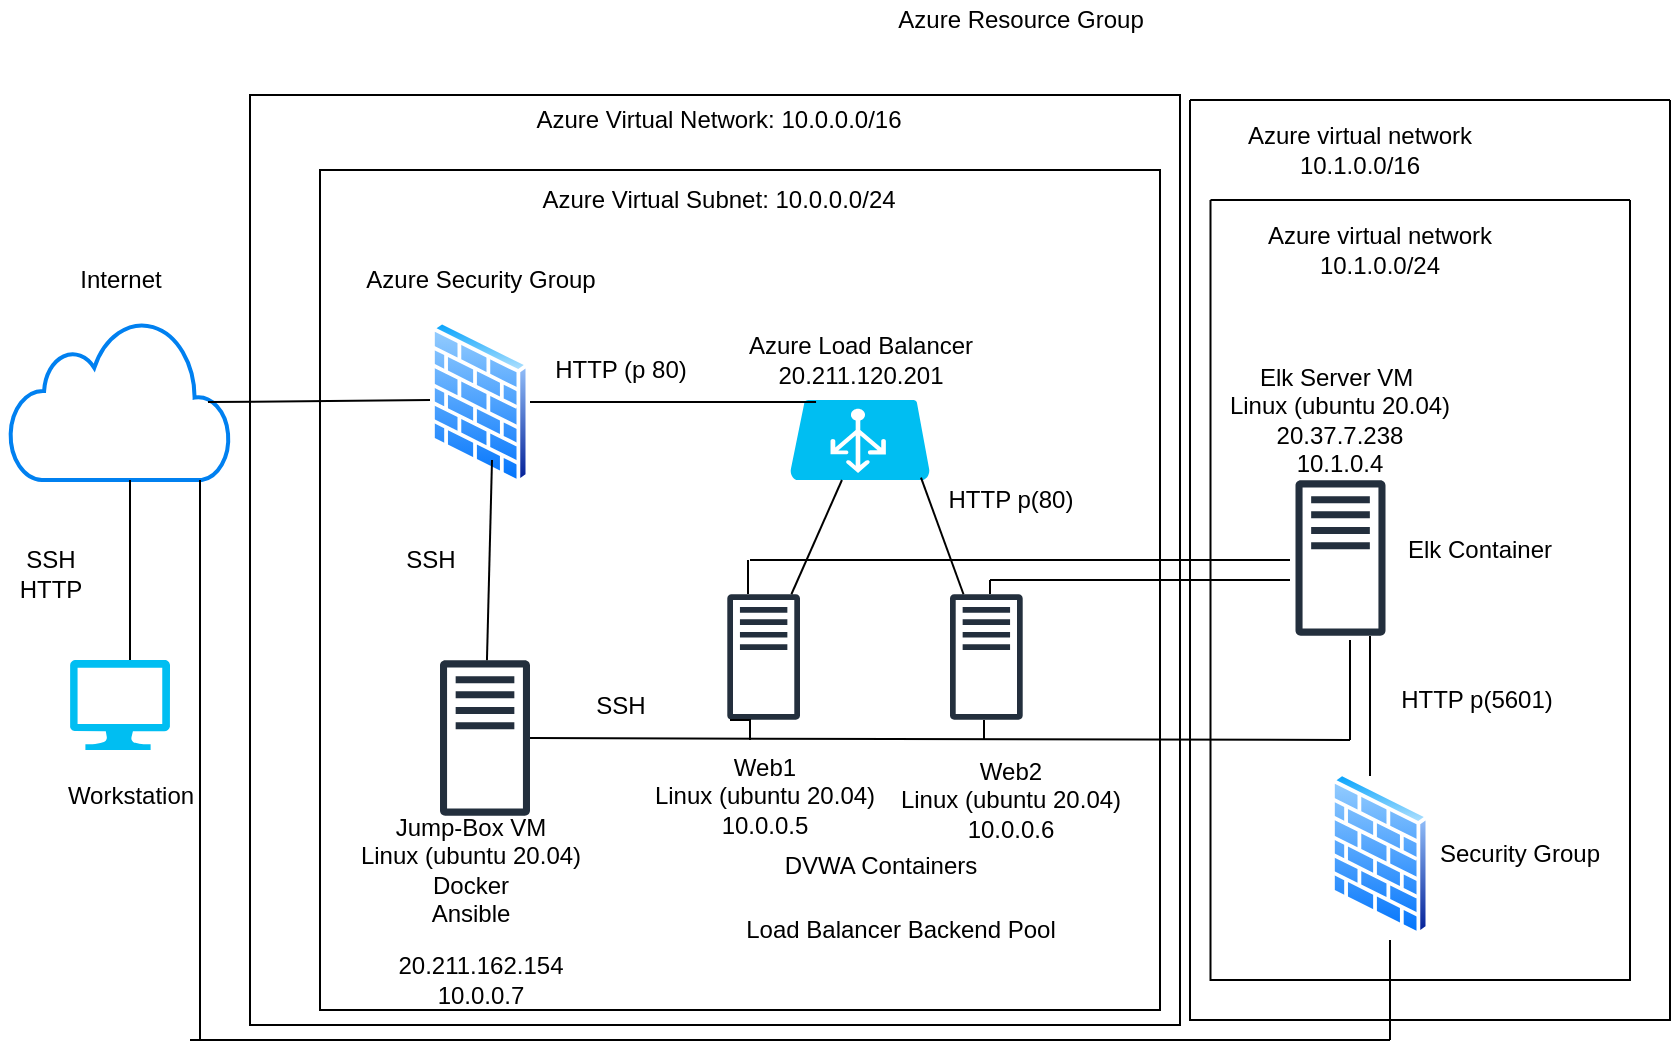 <mxfile version="15.8.4" type="device"><diagram id="RpU-40gptFINX4LSMV37" name="Page-1"><mxGraphModel dx="1422" dy="762" grid="1" gridSize="10" guides="1" tooltips="1" connect="1" arrows="1" fold="1" page="1" pageScale="1" pageWidth="827" pageHeight="1169" math="0" shadow="0"><root><mxCell id="0"/><mxCell id="1" parent="0"/><mxCell id="e0hdvN60TCxSGny13zSu-2" value="" style="html=1;verticalLabelPosition=bottom;align=center;labelBackgroundColor=#ffffff;verticalAlign=top;strokeWidth=2;strokeColor=#0080F0;shadow=0;dashed=0;shape=mxgraph.ios7.icons.cloud;" parent="1" vertex="1"><mxGeometry x="60" y="270" width="110" height="80" as="geometry"/></mxCell><mxCell id="e0hdvN60TCxSGny13zSu-3" value="" style="verticalLabelPosition=bottom;html=1;verticalAlign=top;align=center;strokeColor=none;fillColor=#00BEF2;shape=mxgraph.azure.computer;pointerEvents=1;" parent="1" vertex="1"><mxGeometry x="90" y="440" width="50" height="45" as="geometry"/></mxCell><mxCell id="e0hdvN60TCxSGny13zSu-4" value="" style="aspect=fixed;perimeter=ellipsePerimeter;html=1;align=center;shadow=0;dashed=0;spacingTop=3;image;image=img/lib/active_directory/firewall.svg;" parent="1" vertex="1"><mxGeometry x="270" y="270" width="50" height="81.97" as="geometry"/></mxCell><mxCell id="e0hdvN60TCxSGny13zSu-5" value="" style="verticalLabelPosition=bottom;html=1;verticalAlign=top;align=center;strokeColor=none;fillColor=#00BEF2;shape=mxgraph.azure.azure_load_balancer;" parent="1" vertex="1"><mxGeometry x="450" y="310" width="70" height="40" as="geometry"/></mxCell><mxCell id="e0hdvN60TCxSGny13zSu-6" value="" style="sketch=0;outlineConnect=0;fontColor=#232F3E;gradientColor=none;fillColor=#232F3D;strokeColor=none;dashed=0;verticalLabelPosition=bottom;verticalAlign=top;align=center;html=1;fontSize=12;fontStyle=0;aspect=fixed;pointerEvents=1;shape=mxgraph.aws4.traditional_server;" parent="1" vertex="1"><mxGeometry x="275" y="440" width="45" height="78" as="geometry"/></mxCell><mxCell id="e0hdvN60TCxSGny13zSu-7" value="" style="sketch=0;outlineConnect=0;fontColor=#232F3E;gradientColor=none;fillColor=#232F3D;strokeColor=none;dashed=0;verticalLabelPosition=bottom;verticalAlign=top;align=center;html=1;fontSize=12;fontStyle=0;aspect=fixed;pointerEvents=1;shape=mxgraph.aws4.traditional_server;" parent="1" vertex="1"><mxGeometry x="418.65" y="407" width="36.35" height="63" as="geometry"/></mxCell><mxCell id="e0hdvN60TCxSGny13zSu-9" value="" style="sketch=0;outlineConnect=0;fontColor=#232F3E;gradientColor=none;fillColor=#232F3D;strokeColor=none;dashed=0;verticalLabelPosition=bottom;verticalAlign=top;align=center;html=1;fontSize=12;fontStyle=0;aspect=fixed;pointerEvents=1;shape=mxgraph.aws4.traditional_server;" parent="1" vertex="1"><mxGeometry x="530" y="407" width="36.35" height="63" as="geometry"/></mxCell><mxCell id="e0hdvN60TCxSGny13zSu-10" value="" style="endArrow=none;html=1;rounded=0;" parent="1" edge="1"><mxGeometry width="50" height="50" relative="1" as="geometry"><mxPoint x="120" y="440" as="sourcePoint"/><mxPoint x="120" y="350" as="targetPoint"/></mxGeometry></mxCell><mxCell id="e0hdvN60TCxSGny13zSu-12" value="" style="endArrow=none;html=1;rounded=0;entryX=0.9;entryY=0.513;entryDx=0;entryDy=0;entryPerimeter=0;" parent="1" target="e0hdvN60TCxSGny13zSu-2" edge="1"><mxGeometry width="50" height="50" relative="1" as="geometry"><mxPoint x="270" y="310" as="sourcePoint"/><mxPoint x="170" y="310" as="targetPoint"/></mxGeometry></mxCell><mxCell id="e0hdvN60TCxSGny13zSu-13" value="" style="endArrow=none;html=1;rounded=0;" parent="1" target="e0hdvN60TCxSGny13zSu-6" edge="1"><mxGeometry width="50" height="50" relative="1" as="geometry"><mxPoint x="301" y="340" as="sourcePoint"/><mxPoint x="301" y="410" as="targetPoint"/></mxGeometry></mxCell><mxCell id="e0hdvN60TCxSGny13zSu-14" value="" style="endArrow=none;html=1;rounded=0;exitX=1;exitY=0.5;exitDx=0;exitDy=0;entryX=0.186;entryY=0.025;entryDx=0;entryDy=0;entryPerimeter=0;" parent="1" source="e0hdvN60TCxSGny13zSu-4" target="e0hdvN60TCxSGny13zSu-5" edge="1"><mxGeometry width="50" height="50" relative="1" as="geometry"><mxPoint x="402.36" y="240" as="sourcePoint"/><mxPoint x="400.002" y="320.163" as="targetPoint"/></mxGeometry></mxCell><mxCell id="e0hdvN60TCxSGny13zSu-15" value="" style="endArrow=none;html=1;rounded=0;entryX=0.371;entryY=1;entryDx=0;entryDy=0;entryPerimeter=0;" parent="1" source="e0hdvN60TCxSGny13zSu-7" target="e0hdvN60TCxSGny13zSu-5" edge="1"><mxGeometry width="50" height="50" relative="1" as="geometry"><mxPoint x="425" y="410" as="sourcePoint"/><mxPoint x="475" y="351.97" as="targetPoint"/></mxGeometry></mxCell><mxCell id="e0hdvN60TCxSGny13zSu-17" value="" style="endArrow=none;html=1;rounded=0;" parent="1" source="e0hdvN60TCxSGny13zSu-9" edge="1"><mxGeometry width="50" height="50" relative="1" as="geometry"><mxPoint x="519.998" y="407.003" as="sourcePoint"/><mxPoint x="515.5" y="348.81" as="targetPoint"/></mxGeometry></mxCell><mxCell id="e0hdvN60TCxSGny13zSu-19" value="Workstation" style="text;html=1;align=center;verticalAlign=middle;resizable=0;points=[];autosize=1;strokeColor=none;fillColor=none;" parent="1" vertex="1"><mxGeometry x="80" y="498" width="80" height="20" as="geometry"/></mxCell><mxCell id="e0hdvN60TCxSGny13zSu-20" value="Internet" style="text;html=1;align=center;verticalAlign=middle;resizable=0;points=[];autosize=1;strokeColor=none;fillColor=none;" parent="1" vertex="1"><mxGeometry x="85" y="240" width="60" height="20" as="geometry"/></mxCell><mxCell id="e0hdvN60TCxSGny13zSu-21" value="Azure Security Group" style="text;html=1;align=center;verticalAlign=middle;resizable=0;points=[];autosize=1;strokeColor=none;fillColor=none;" parent="1" vertex="1"><mxGeometry x="230" y="240" width="130" height="20" as="geometry"/></mxCell><mxCell id="e0hdvN60TCxSGny13zSu-22" value="SSH" style="text;html=1;align=center;verticalAlign=middle;resizable=0;points=[];autosize=1;strokeColor=none;fillColor=none;" parent="1" vertex="1"><mxGeometry x="250" y="380" width="40" height="20" as="geometry"/></mxCell><mxCell id="e0hdvN60TCxSGny13zSu-24" value="Jump-Box VM&lt;br&gt;Linux (ubuntu 20.04)&lt;br&gt;Docker&lt;br&gt;Ansible" style="text;html=1;align=center;verticalAlign=middle;resizable=0;points=[];autosize=1;strokeColor=none;fillColor=none;" parent="1" vertex="1"><mxGeometry x="225" y="515" width="130" height="60" as="geometry"/></mxCell><mxCell id="e0hdvN60TCxSGny13zSu-26" value="20.211.162.154&lt;br&gt;10.0.0.7" style="text;html=1;align=center;verticalAlign=middle;resizable=0;points=[];autosize=1;strokeColor=none;fillColor=none;" parent="1" vertex="1"><mxGeometry x="245" y="585" width="100" height="30" as="geometry"/></mxCell><mxCell id="e0hdvN60TCxSGny13zSu-27" value="SSH" style="text;html=1;align=center;verticalAlign=middle;resizable=0;points=[];autosize=1;strokeColor=none;fillColor=none;" parent="1" vertex="1"><mxGeometry x="345" y="452.5" width="40" height="20" as="geometry"/></mxCell><mxCell id="e0hdvN60TCxSGny13zSu-33" value="" style="endArrow=none;html=1;rounded=0;" parent="1" source="e0hdvN60TCxSGny13zSu-6" edge="1"><mxGeometry width="50" height="50" relative="1" as="geometry"><mxPoint x="340" y="480" as="sourcePoint"/><mxPoint x="730" y="480" as="targetPoint"/></mxGeometry></mxCell><mxCell id="e0hdvN60TCxSGny13zSu-38" value="" style="endArrow=none;html=1;rounded=0;" parent="1" edge="1"><mxGeometry width="50" height="50" relative="1" as="geometry"><mxPoint x="430" y="480" as="sourcePoint"/><mxPoint x="420" y="470" as="targetPoint"/><Array as="points"><mxPoint x="430" y="470"/></Array></mxGeometry></mxCell><mxCell id="e0hdvN60TCxSGny13zSu-42" value="Web1&lt;br&gt;Linux (ubuntu 20.04)&lt;br&gt;10.0.0.5" style="text;html=1;align=center;verticalAlign=middle;resizable=0;points=[];autosize=1;strokeColor=none;fillColor=none;" parent="1" vertex="1"><mxGeometry x="371.82" y="483" width="130" height="50" as="geometry"/></mxCell><mxCell id="e0hdvN60TCxSGny13zSu-45" value="" style="endArrow=none;html=1;rounded=0;" parent="1" edge="1"><mxGeometry width="50" height="50" relative="1" as="geometry"><mxPoint x="547" y="480" as="sourcePoint"/><mxPoint x="547" y="470" as="targetPoint"/></mxGeometry></mxCell><mxCell id="e0hdvN60TCxSGny13zSu-47" value="Web2&lt;br&gt;Linux (ubuntu 20.04)&lt;br&gt;10.0.0.6" style="text;html=1;align=center;verticalAlign=middle;resizable=0;points=[];autosize=1;strokeColor=none;fillColor=none;" parent="1" vertex="1"><mxGeometry x="495" y="485" width="130" height="50" as="geometry"/></mxCell><mxCell id="e0hdvN60TCxSGny13zSu-48" value="Load Balancer Backend Pool" style="text;html=1;align=center;verticalAlign=middle;resizable=0;points=[];autosize=1;strokeColor=none;fillColor=none;" parent="1" vertex="1"><mxGeometry x="420.0" y="565" width="170" height="20" as="geometry"/></mxCell><mxCell id="e0hdvN60TCxSGny13zSu-49" value="Azure Load Balancer&lt;br&gt;20.211.120.201" style="text;html=1;align=center;verticalAlign=middle;resizable=0;points=[];autosize=1;strokeColor=none;fillColor=none;" parent="1" vertex="1"><mxGeometry x="420.0" y="275" width="130" height="30" as="geometry"/></mxCell><mxCell id="e0hdvN60TCxSGny13zSu-50" value="HTTP (p 80)" style="text;html=1;align=center;verticalAlign=middle;resizable=0;points=[];autosize=1;strokeColor=none;fillColor=none;" parent="1" vertex="1"><mxGeometry x="325" y="285" width="80" height="20" as="geometry"/></mxCell><mxCell id="e0hdvN60TCxSGny13zSu-53" value="" style="whiteSpace=wrap;html=1;aspect=fixed;fillColor=none;" parent="1" vertex="1"><mxGeometry x="215" y="195" width="420" height="420" as="geometry"/></mxCell><mxCell id="e0hdvN60TCxSGny13zSu-54" value="Azure Virtual Subnet: 10.0.0.0/24" style="text;html=1;align=center;verticalAlign=middle;resizable=0;points=[];autosize=1;strokeColor=none;fillColor=none;" parent="1" vertex="1"><mxGeometry x="319" y="200" width="190" height="20" as="geometry"/></mxCell><mxCell id="e0hdvN60TCxSGny13zSu-55" value="Azure Virtual Network: 10.0.0.0/16" style="text;html=1;align=center;verticalAlign=middle;resizable=0;points=[];autosize=1;strokeColor=none;fillColor=none;" parent="1" vertex="1"><mxGeometry x="314" y="160" width="200" height="20" as="geometry"/></mxCell><mxCell id="e0hdvN60TCxSGny13zSu-57" value="SSH&lt;br&gt;HTTP" style="text;html=1;align=center;verticalAlign=middle;resizable=0;points=[];autosize=1;strokeColor=none;fillColor=none;" parent="1" vertex="1"><mxGeometry x="55" y="382" width="50" height="30" as="geometry"/></mxCell><mxCell id="e0hdvN60TCxSGny13zSu-58" value="DVWA Containers" style="text;html=1;align=center;verticalAlign=middle;resizable=0;points=[];autosize=1;strokeColor=none;fillColor=none;" parent="1" vertex="1"><mxGeometry x="440" y="533" width="110" height="20" as="geometry"/></mxCell><mxCell id="e0hdvN60TCxSGny13zSu-59" value="HTTP p(80)" style="text;html=1;align=center;verticalAlign=middle;resizable=0;points=[];autosize=1;strokeColor=none;fillColor=none;" parent="1" vertex="1"><mxGeometry x="520" y="350" width="80" height="20" as="geometry"/></mxCell><mxCell id="e0hdvN60TCxSGny13zSu-60" value="Azure Resource Group" style="text;html=1;align=center;verticalAlign=middle;resizable=0;points=[];autosize=1;strokeColor=none;fillColor=none;" parent="1" vertex="1"><mxGeometry x="495" y="110" width="140" height="20" as="geometry"/></mxCell><mxCell id="q6rV6r7P2xKckKQc79w1-6" value="" style="swimlane;startSize=0;" vertex="1" parent="1"><mxGeometry x="650" y="160" width="240" height="460" as="geometry"/></mxCell><mxCell id="q6rV6r7P2xKckKQc79w1-7" value="Azure virtual network&lt;br&gt;10.1.0.0/16" style="text;html=1;strokeColor=none;fillColor=none;align=center;verticalAlign=middle;whiteSpace=wrap;rounded=0;" vertex="1" parent="q6rV6r7P2xKckKQc79w1-6"><mxGeometry x="20" y="10" width="130" height="30" as="geometry"/></mxCell><mxCell id="q6rV6r7P2xKckKQc79w1-8" value="" style="sketch=0;outlineConnect=0;fontColor=#232F3E;gradientColor=none;fillColor=#232F3D;strokeColor=none;dashed=0;verticalLabelPosition=bottom;verticalAlign=top;align=center;html=1;fontSize=12;fontStyle=0;aspect=fixed;pointerEvents=1;shape=mxgraph.aws4.traditional_server;" vertex="1" parent="q6rV6r7P2xKckKQc79w1-6"><mxGeometry x="52.75" y="190" width="45" height="78" as="geometry"/></mxCell><mxCell id="q6rV6r7P2xKckKQc79w1-10" value="" style="aspect=fixed;perimeter=ellipsePerimeter;html=1;align=center;shadow=0;dashed=0;spacingTop=3;image;image=img/lib/active_directory/firewall.svg;" vertex="1" parent="q6rV6r7P2xKckKQc79w1-6"><mxGeometry x="70" y="335.98" width="50" height="81.97" as="geometry"/></mxCell><mxCell id="q6rV6r7P2xKckKQc79w1-11" value="Security Group" style="text;html=1;strokeColor=none;fillColor=none;align=center;verticalAlign=middle;whiteSpace=wrap;rounded=0;" vertex="1" parent="q6rV6r7P2xKckKQc79w1-6"><mxGeometry x="100" y="361.96" width="130" height="30" as="geometry"/></mxCell><mxCell id="q6rV6r7P2xKckKQc79w1-21" value="HTTP p(5601)" style="text;html=1;align=center;verticalAlign=middle;resizable=0;points=[];autosize=1;strokeColor=none;fillColor=none;" vertex="1" parent="q6rV6r7P2xKckKQc79w1-6"><mxGeometry x="97.75" y="290" width="90" height="20" as="geometry"/></mxCell><mxCell id="q6rV6r7P2xKckKQc79w1-31" value="" style="swimlane;startSize=0;" vertex="1" parent="q6rV6r7P2xKckKQc79w1-6"><mxGeometry x="10.25" y="50" width="209.75" height="390" as="geometry"/></mxCell><mxCell id="q6rV6r7P2xKckKQc79w1-32" value="Azure virtual network&lt;br&gt;10.1.0.0/24" style="text;html=1;strokeColor=none;fillColor=none;align=center;verticalAlign=middle;whiteSpace=wrap;rounded=0;" vertex="1" parent="q6rV6r7P2xKckKQc79w1-31"><mxGeometry x="20" y="10" width="130" height="30" as="geometry"/></mxCell><mxCell id="q6rV6r7P2xKckKQc79w1-9" value="Elk Server VM&amp;nbsp;&lt;div&gt;&lt;span&gt;Linux (ubuntu 20.04)&lt;/span&gt;&lt;br&gt;&lt;/div&gt;&lt;div&gt;&lt;span&gt;20.37.7.238&lt;/span&gt;&lt;br&gt;&lt;/div&gt;&lt;div&gt;10.1.0.4&lt;/div&gt;" style="text;html=1;strokeColor=none;fillColor=none;align=center;verticalAlign=middle;whiteSpace=wrap;rounded=0;" vertex="1" parent="q6rV6r7P2xKckKQc79w1-31"><mxGeometry y="95" width="130" height="30" as="geometry"/></mxCell><mxCell id="q6rV6r7P2xKckKQc79w1-38" value="Elk Container" style="text;html=1;strokeColor=none;fillColor=none;align=center;verticalAlign=middle;whiteSpace=wrap;rounded=0;" vertex="1" parent="q6rV6r7P2xKckKQc79w1-31"><mxGeometry x="69.75" y="160" width="130" height="30" as="geometry"/></mxCell><mxCell id="q6rV6r7P2xKckKQc79w1-12" value="" style="endArrow=none;html=1;rounded=0;" edge="1" parent="1"><mxGeometry width="50" height="50" relative="1" as="geometry"><mxPoint x="429" y="407" as="sourcePoint"/><mxPoint x="429" y="390" as="targetPoint"/></mxGeometry></mxCell><mxCell id="q6rV6r7P2xKckKQc79w1-13" value="" style="endArrow=none;html=1;rounded=0;" edge="1" parent="1"><mxGeometry width="50" height="50" relative="1" as="geometry"><mxPoint x="550" y="407" as="sourcePoint"/><mxPoint x="550" y="400" as="targetPoint"/></mxGeometry></mxCell><mxCell id="q6rV6r7P2xKckKQc79w1-14" value="" style="endArrow=none;html=1;rounded=0;" edge="1" parent="1"><mxGeometry width="50" height="50" relative="1" as="geometry"><mxPoint x="155" y="630" as="sourcePoint"/><mxPoint x="155" y="350" as="targetPoint"/></mxGeometry></mxCell><mxCell id="q6rV6r7P2xKckKQc79w1-15" value="" style="endArrow=none;html=1;rounded=0;" edge="1" parent="1"><mxGeometry width="50" height="50" relative="1" as="geometry"><mxPoint x="150" y="630" as="sourcePoint"/><mxPoint x="750" y="630" as="targetPoint"/></mxGeometry></mxCell><mxCell id="q6rV6r7P2xKckKQc79w1-16" value="" style="endArrow=none;html=1;rounded=0;" edge="1" parent="1"><mxGeometry width="50" height="50" relative="1" as="geometry"><mxPoint x="750" y="580" as="sourcePoint"/><mxPoint x="750" y="630" as="targetPoint"/></mxGeometry></mxCell><mxCell id="q6rV6r7P2xKckKQc79w1-17" value="" style="endArrow=none;html=1;rounded=0;" edge="1" parent="1"><mxGeometry width="50" height="50" relative="1" as="geometry"><mxPoint x="730" y="430" as="sourcePoint"/><mxPoint x="730" y="480" as="targetPoint"/></mxGeometry></mxCell><mxCell id="q6rV6r7P2xKckKQc79w1-18" value="" style="endArrow=none;html=1;rounded=0;" edge="1" parent="1"><mxGeometry width="50" height="50" relative="1" as="geometry"><mxPoint x="430" y="390" as="sourcePoint"/><mxPoint x="700" y="390" as="targetPoint"/></mxGeometry></mxCell><mxCell id="q6rV6r7P2xKckKQc79w1-19" value="" style="endArrow=none;html=1;rounded=0;" edge="1" parent="1"><mxGeometry width="50" height="50" relative="1" as="geometry"><mxPoint x="550" y="400" as="sourcePoint"/><mxPoint x="700" y="400" as="targetPoint"/></mxGeometry></mxCell><mxCell id="q6rV6r7P2xKckKQc79w1-20" value="" style="endArrow=none;html=1;rounded=0;" edge="1" parent="1"><mxGeometry width="50" height="50" relative="1" as="geometry"><mxPoint x="740" y="498" as="sourcePoint"/><mxPoint x="740" y="428" as="targetPoint"/></mxGeometry></mxCell><mxCell id="e0hdvN60TCxSGny13zSu-56" value="" style="whiteSpace=wrap;html=1;aspect=fixed;fillColor=none;" parent="1" vertex="1"><mxGeometry x="180" y="157.5" width="465" height="465" as="geometry"/></mxCell></root></mxGraphModel></diagram></mxfile>